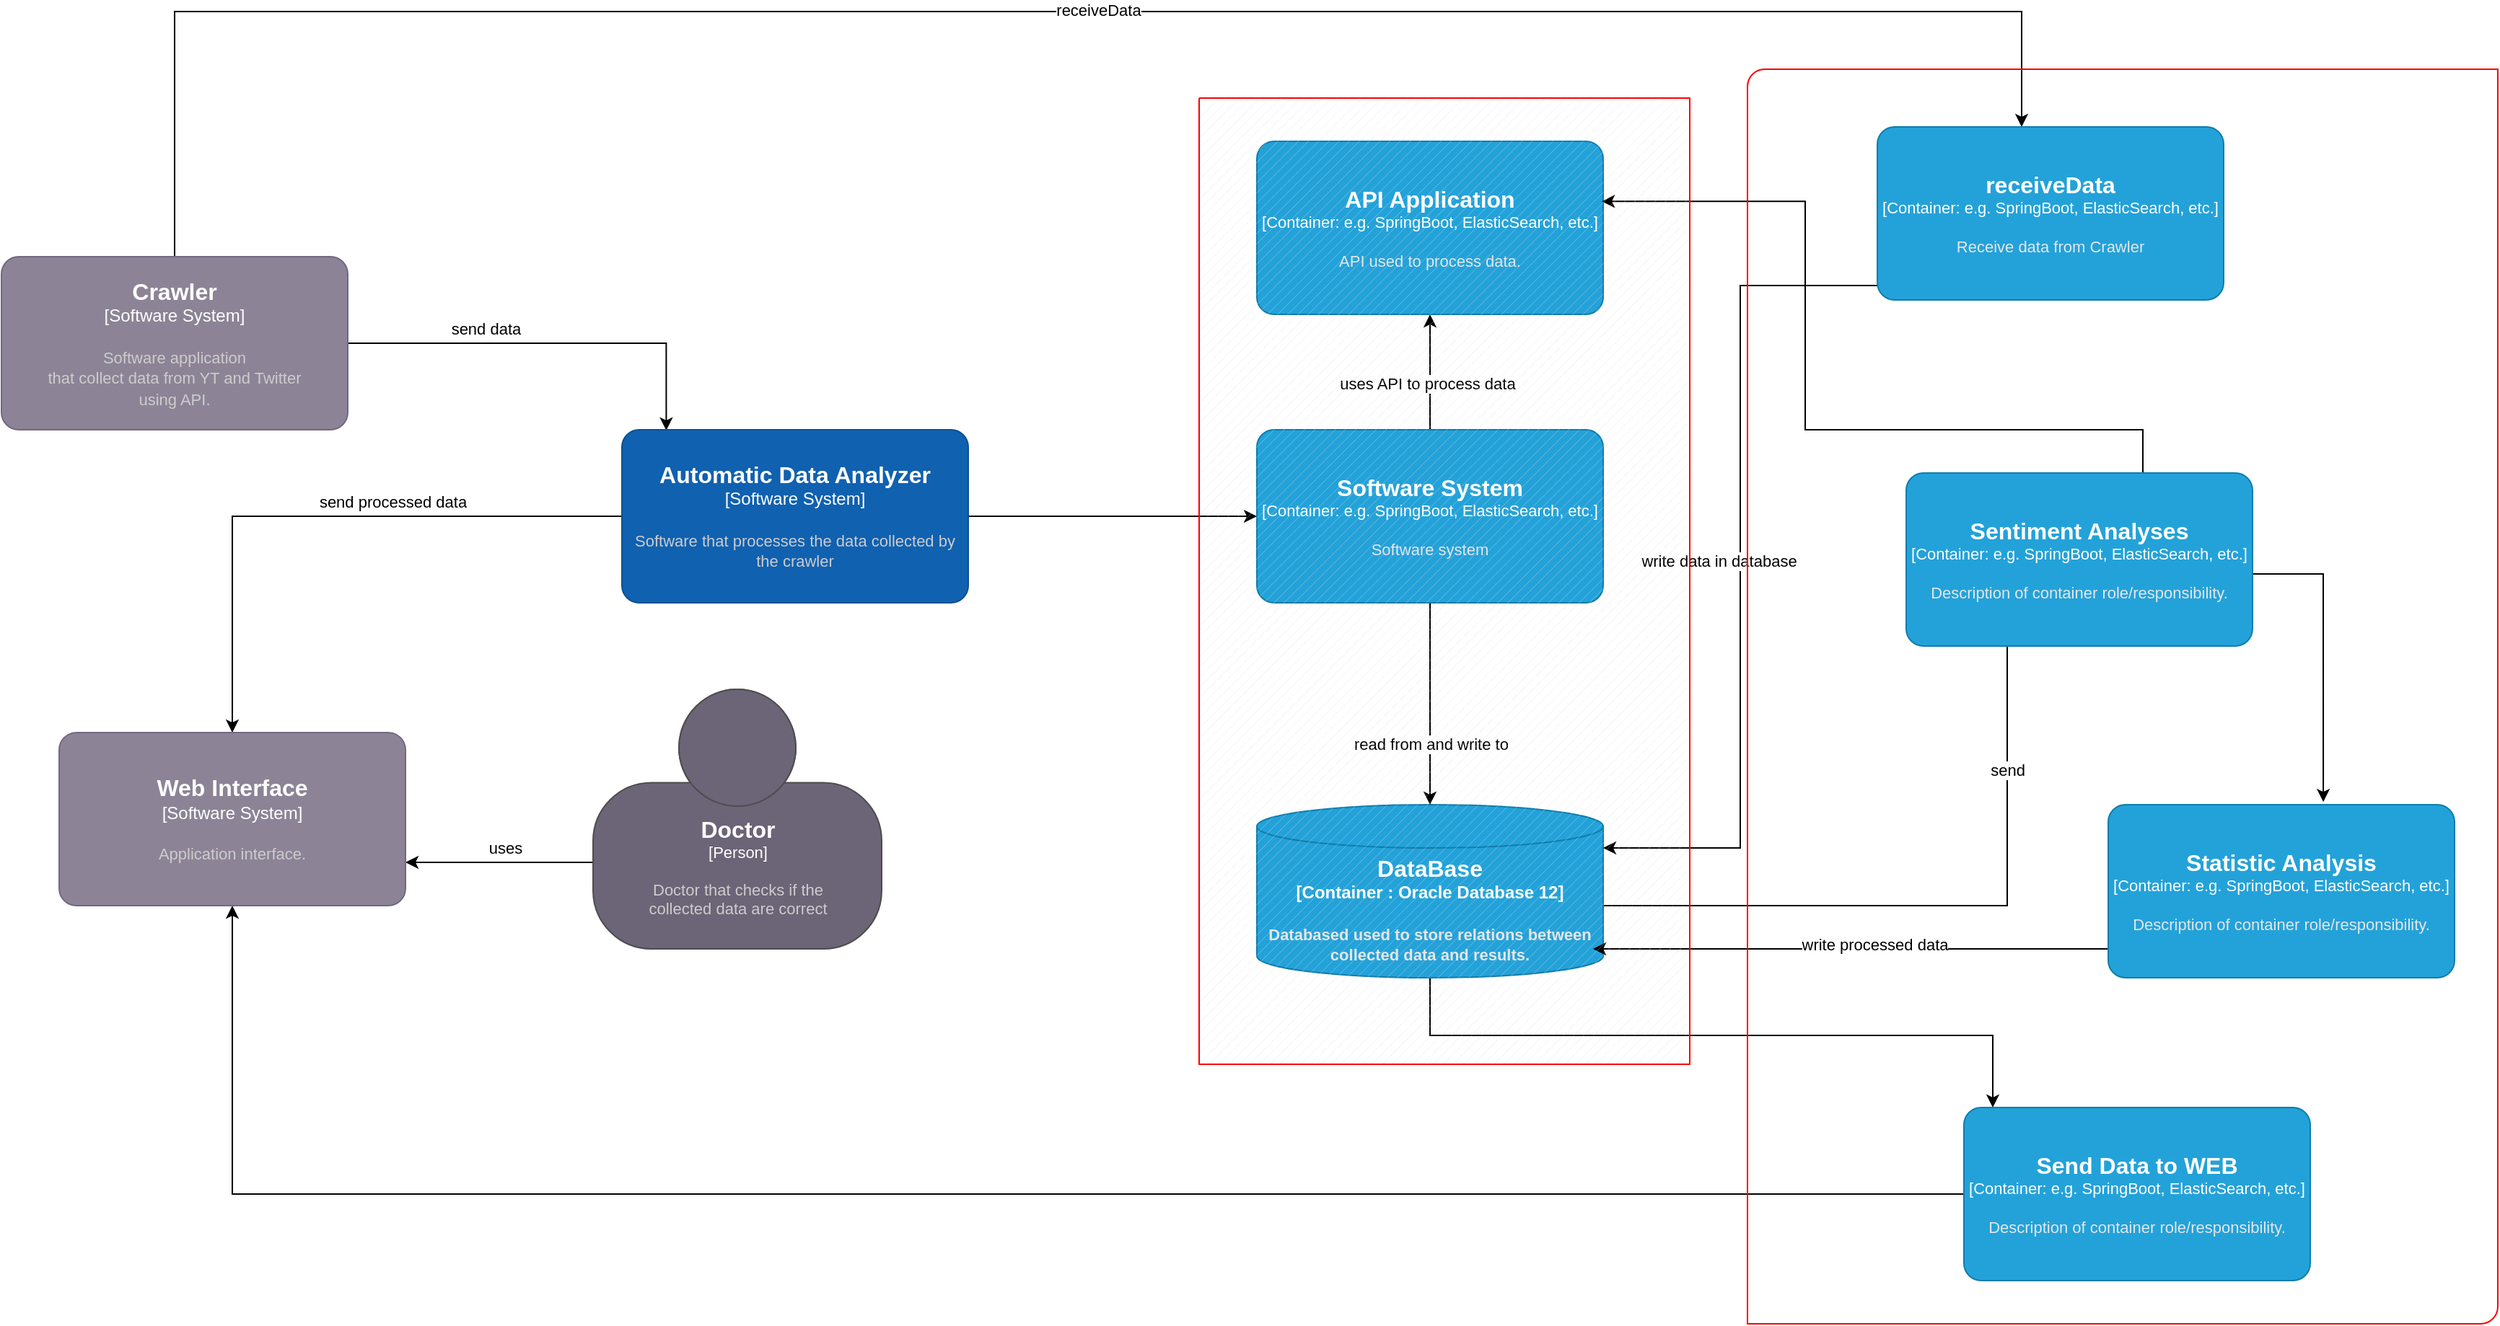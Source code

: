 <mxfile version="17.2.1" type="device"><diagram id="JxWLif4J5LH2u6TFrBIz" name="Page-1"><mxGraphModel dx="2374" dy="2246" grid="0" gridSize="10" guides="1" tooltips="1" connect="1" arrows="1" fold="1" page="1" pageScale="1" pageWidth="827" pageHeight="1169" math="0" shadow="0"><root><mxCell id="0"/><mxCell id="1" parent="0"/><mxCell id="y1i8E93ZeQbKyxepL5tv-8" style="edgeStyle=orthogonalEdgeStyle;rounded=0;orthogonalLoop=1;jettySize=auto;html=1;entryX=0.128;entryY=0.004;entryDx=0;entryDy=0;entryPerimeter=0;" parent="1" source="y1i8E93ZeQbKyxepL5tv-18" target="y1i8E93ZeQbKyxepL5tv-5" edge="1"><mxGeometry relative="1" as="geometry"><Array as="points"><mxPoint x="511" y="-660"/></Array></mxGeometry></mxCell><mxCell id="y1i8E93ZeQbKyxepL5tv-9" value="send data&amp;nbsp;" style="edgeLabel;html=1;align=center;verticalAlign=middle;resizable=0;points=[];" parent="y1i8E93ZeQbKyxepL5tv-8" vertex="1" connectable="0"><mxGeometry x="-0.215" y="-2" relative="1" as="geometry"><mxPoint x="-14" y="-12" as="offset"/></mxGeometry></mxCell><mxCell id="y1i8E93ZeQbKyxepL5tv-10" style="edgeStyle=orthogonalEdgeStyle;rounded=0;orthogonalLoop=1;jettySize=auto;html=1;" parent="1" source="y1i8E93ZeQbKyxepL5tv-5" target="y1i8E93ZeQbKyxepL5tv-17" edge="1"><mxGeometry relative="1" as="geometry"/></mxCell><mxCell id="y1i8E93ZeQbKyxepL5tv-11" value="send processed data" style="edgeLabel;html=1;align=center;verticalAlign=middle;resizable=0;points=[];" parent="y1i8E93ZeQbKyxepL5tv-10" vertex="1" connectable="0"><mxGeometry x="-0.106" relative="1" as="geometry"><mxPoint x="28" y="-10" as="offset"/></mxGeometry></mxCell><mxCell id="a5ZgwEbCqqFxQP70tngt-4" style="edgeStyle=orthogonalEdgeStyle;rounded=0;orthogonalLoop=1;jettySize=auto;html=1;" edge="1" parent="1" source="y1i8E93ZeQbKyxepL5tv-5" target="a5ZgwEbCqqFxQP70tngt-2"><mxGeometry relative="1" as="geometry"/></mxCell><object placeholders="1" c4Name="Automatic Data Analyzer" c4Type="Software System" c4Description="Software that processes the data collected by the crawler" label="&lt;font style=&quot;font-size: 16px&quot;&gt;&lt;b&gt;%c4Name%&lt;/b&gt;&lt;/font&gt;&lt;div&gt;[%c4Type%]&lt;/div&gt;&lt;br&gt;&lt;div&gt;&lt;font style=&quot;font-size: 11px&quot;&gt;&lt;font color=&quot;#cccccc&quot;&gt;%c4Description%&lt;/font&gt;&lt;/div&gt;" id="y1i8E93ZeQbKyxepL5tv-5"><mxCell style="rounded=1;whiteSpace=wrap;html=1;labelBackgroundColor=none;fillColor=#1061B0;fontColor=#ffffff;align=center;arcSize=10;strokeColor=#0D5091;metaEdit=1;resizable=0;points=[[0.25,0,0],[0.5,0,0],[0.75,0,0],[1,0.25,0],[1,0.5,0],[1,0.75,0],[0.75,1,0],[0.5,1,0],[0.25,1,0],[0,0.75,0],[0,0.5,0],[0,0.25,0]];" parent="1" vertex="1"><mxGeometry x="480" y="-600" width="240" height="120" as="geometry"/></mxCell></object><mxCell id="y1i8E93ZeQbKyxepL5tv-15" style="edgeStyle=orthogonalEdgeStyle;rounded=0;orthogonalLoop=1;jettySize=auto;html=1;entryX=1;entryY=0.75;entryDx=0;entryDy=0;entryPerimeter=0;" parent="1" source="y1i8E93ZeQbKyxepL5tv-19" target="y1i8E93ZeQbKyxepL5tv-17" edge="1"><mxGeometry relative="1" as="geometry"><Array as="points"><mxPoint x="480" y="-300"/><mxPoint x="480" y="-300"/></Array></mxGeometry></mxCell><mxCell id="y1i8E93ZeQbKyxepL5tv-16" value="uses&lt;br&gt;" style="edgeLabel;html=1;align=center;verticalAlign=middle;resizable=0;points=[];" parent="y1i8E93ZeQbKyxepL5tv-15" vertex="1" connectable="0"><mxGeometry x="-0.24" y="1" relative="1" as="geometry"><mxPoint x="-12" y="-11" as="offset"/></mxGeometry></mxCell><object placeholders="1" c4Name="Web Interface" c4Type="Software System" c4Description="Application interface." label="&lt;font style=&quot;font-size: 16px&quot;&gt;&lt;b&gt;%c4Name%&lt;/b&gt;&lt;/font&gt;&lt;div&gt;[%c4Type%]&lt;/div&gt;&lt;br&gt;&lt;div&gt;&lt;font style=&quot;font-size: 11px&quot;&gt;&lt;font color=&quot;#cccccc&quot;&gt;%c4Description%&lt;/font&gt;&lt;/div&gt;" id="y1i8E93ZeQbKyxepL5tv-17"><mxCell style="rounded=1;whiteSpace=wrap;html=1;labelBackgroundColor=none;fillColor=#8C8496;fontColor=#ffffff;align=center;arcSize=10;strokeColor=#736782;metaEdit=1;resizable=0;points=[[0.25,0,0],[0.5,0,0],[0.75,0,0],[1,0.25,0],[1,0.5,0],[1,0.75,0],[0.75,1,0],[0.5,1,0],[0.25,1,0],[0,0.75,0],[0,0.5,0],[0,0.25,0]];" parent="1" vertex="1"><mxGeometry x="90" y="-390" width="240" height="120" as="geometry"/></mxCell></object><mxCell id="a5ZgwEbCqqFxQP70tngt-13" style="edgeStyle=orthogonalEdgeStyle;rounded=0;orthogonalLoop=1;jettySize=auto;html=1;" edge="1" parent="1" source="y1i8E93ZeQbKyxepL5tv-18" target="a5ZgwEbCqqFxQP70tngt-9"><mxGeometry relative="1" as="geometry"><mxPoint x="1330" y="-910" as="targetPoint"/><Array as="points"><mxPoint x="170" y="-890"/><mxPoint x="1450" y="-890"/></Array></mxGeometry></mxCell><mxCell id="a5ZgwEbCqqFxQP70tngt-15" value="receiveData" style="edgeLabel;html=1;align=center;verticalAlign=middle;resizable=0;points=[];" vertex="1" connectable="0" parent="a5ZgwEbCqqFxQP70tngt-13"><mxGeometry x="0.132" y="1" relative="1" as="geometry"><mxPoint x="-56" as="offset"/></mxGeometry></mxCell><object placeholders="1" c4Name="Crawler" c4Type="Software System" c4Description="Software application &#10;that collect data from YT and Twitter&#10; using API." label="&lt;font style=&quot;font-size: 16px&quot;&gt;&lt;b&gt;%c4Name%&lt;/b&gt;&lt;/font&gt;&lt;div&gt;[%c4Type%]&lt;/div&gt;&lt;br&gt;&lt;div&gt;&lt;font style=&quot;font-size: 11px&quot;&gt;&lt;font color=&quot;#cccccc&quot;&gt;%c4Description%&lt;/font&gt;&lt;/div&gt;" id="y1i8E93ZeQbKyxepL5tv-18"><mxCell style="rounded=1;whiteSpace=wrap;html=1;labelBackgroundColor=none;fillColor=#8C8496;fontColor=#ffffff;align=center;arcSize=10;strokeColor=#736782;metaEdit=1;resizable=0;points=[[0.25,0,0],[0.5,0,0],[0.75,0,0],[1,0.25,0],[1,0.5,0],[1,0.75,0],[0.75,1,0],[0.5,1,0],[0.25,1,0],[0,0.75,0],[0,0.5,0],[0,0.25,0]];" parent="1" vertex="1"><mxGeometry x="50" y="-720" width="240" height="120" as="geometry"/></mxCell></object><object placeholders="1" c4Name="Doctor" c4Type="Person" c4Description="Doctor that checks if the&#10; collected data are correct&#10;" label="&lt;font style=&quot;font-size: 16px&quot;&gt;&lt;b&gt;%c4Name%&lt;/b&gt;&lt;/font&gt;&lt;div&gt;[%c4Type%]&lt;/div&gt;&lt;br&gt;&lt;div&gt;&lt;font style=&quot;font-size: 11px&quot;&gt;&lt;font color=&quot;#cccccc&quot;&gt;%c4Description%&lt;/font&gt;&lt;/div&gt;" id="y1i8E93ZeQbKyxepL5tv-19"><mxCell style="html=1;fontSize=11;dashed=0;whitespace=wrap;fillColor=#6C6477;strokeColor=#4D4D4D;fontColor=#ffffff;shape=mxgraph.c4.person2;align=center;metaEdit=1;points=[[0.5,0,0],[1,0.5,0],[1,0.75,0],[0.75,1,0],[0.5,1,0],[0.25,1,0],[0,0.75,0],[0,0.5,0]];resizable=0;" parent="1" vertex="1"><mxGeometry x="460" y="-420" width="200" height="180" as="geometry"/></mxCell></object><mxCell id="a5ZgwEbCqqFxQP70tngt-20" style="edgeStyle=orthogonalEdgeStyle;rounded=0;orthogonalLoop=1;jettySize=auto;html=1;entryX=0;entryY=0.75;entryDx=0;entryDy=0;entryPerimeter=0;" edge="1" parent="1" source="a5ZgwEbCqqFxQP70tngt-1" target="a5ZgwEbCqqFxQP70tngt-10"><mxGeometry relative="1" as="geometry"><Array as="points"><mxPoint x="1440" y="-270"/><mxPoint x="1440" y="-480"/></Array></mxGeometry></mxCell><mxCell id="a5ZgwEbCqqFxQP70tngt-21" value="send" style="edgeLabel;html=1;align=center;verticalAlign=middle;resizable=0;points=[];" vertex="1" connectable="0" parent="a5ZgwEbCqqFxQP70tngt-20"><mxGeometry x="0.292" y="2" relative="1" as="geometry"><mxPoint x="2" y="-12" as="offset"/></mxGeometry></mxCell><mxCell id="a5ZgwEbCqqFxQP70tngt-26" style="edgeStyle=orthogonalEdgeStyle;rounded=0;orthogonalLoop=1;jettySize=auto;html=1;" edge="1" parent="1" source="a5ZgwEbCqqFxQP70tngt-1" target="a5ZgwEbCqqFxQP70tngt-11"><mxGeometry relative="1" as="geometry"><Array as="points"><mxPoint x="1040" y="-180"/><mxPoint x="1430" y="-180"/></Array></mxGeometry></mxCell><object placeholders="1" c4Type="DataBase" c4Container="Container " c4Technology="Oracle Database 12" c4Description="Databased used to store relations between collected data and results." label="&lt;font style=&quot;font-size: 16px&quot;&gt;&lt;b&gt;%c4Type%&lt;/font&gt;&lt;div&gt;[%c4Container%:&amp;nbsp;%c4Technology%]&lt;/div&gt;&lt;br&gt;&lt;div&gt;&lt;font style=&quot;font-size: 11px&quot;&gt;&lt;font color=&quot;#E6E6E6&quot;&gt;%c4Description%&lt;/font&gt;&lt;/div&gt;" id="a5ZgwEbCqqFxQP70tngt-1"><mxCell style="shape=cylinder3;size=15;whiteSpace=wrap;html=1;boundedLbl=1;rounded=0;labelBackgroundColor=none;fillColor=#23A2D9;fontSize=12;fontColor=#ffffff;align=center;strokeColor=#0E7DAD;metaEdit=1;points=[[0.5,0,0],[1,0.25,0],[1,0.5,0],[1,0.75,0],[0.5,1,0],[0,0.75,0],[0,0.5,0],[0,0.25,0]];resizable=0;" vertex="1" parent="1"><mxGeometry x="920" y="-340" width="240" height="120" as="geometry"/></mxCell></object><mxCell id="a5ZgwEbCqqFxQP70tngt-5" style="edgeStyle=orthogonalEdgeStyle;rounded=0;orthogonalLoop=1;jettySize=auto;html=1;" edge="1" parent="1" source="a5ZgwEbCqqFxQP70tngt-2" target="a5ZgwEbCqqFxQP70tngt-1"><mxGeometry relative="1" as="geometry"/></mxCell><mxCell id="a5ZgwEbCqqFxQP70tngt-6" value="read from and write to&amp;nbsp;" style="edgeLabel;html=1;align=center;verticalAlign=middle;resizable=0;points=[];" vertex="1" connectable="0" parent="a5ZgwEbCqqFxQP70tngt-5"><mxGeometry x="0.289" y="1" relative="1" as="geometry"><mxPoint x="1" y="8" as="offset"/></mxGeometry></mxCell><mxCell id="a5ZgwEbCqqFxQP70tngt-7" style="edgeStyle=orthogonalEdgeStyle;rounded=0;orthogonalLoop=1;jettySize=auto;html=1;" edge="1" parent="1" source="a5ZgwEbCqqFxQP70tngt-2" target="a5ZgwEbCqqFxQP70tngt-3"><mxGeometry relative="1" as="geometry"/></mxCell><mxCell id="a5ZgwEbCqqFxQP70tngt-8" value="uses API to process data" style="edgeLabel;html=1;align=center;verticalAlign=middle;resizable=0;points=[];" vertex="1" connectable="0" parent="a5ZgwEbCqqFxQP70tngt-7"><mxGeometry x="-0.2" y="2" relative="1" as="geometry"><mxPoint as="offset"/></mxGeometry></mxCell><object placeholders="1" c4Name="Software System" c4Type="Container" c4Technology="e.g. SpringBoot, ElasticSearch, etc." c4Description="Software system" label="&lt;font style=&quot;font-size: 16px&quot;&gt;&lt;b&gt;%c4Name%&lt;/b&gt;&lt;/font&gt;&lt;div&gt;[%c4Type%: %c4Technology%]&lt;/div&gt;&lt;br&gt;&lt;div&gt;&lt;font style=&quot;font-size: 11px&quot;&gt;&lt;font color=&quot;#E6E6E6&quot;&gt;%c4Description%&lt;/font&gt;&lt;/div&gt;" id="a5ZgwEbCqqFxQP70tngt-2"><mxCell style="rounded=1;whiteSpace=wrap;html=1;fontSize=11;labelBackgroundColor=none;fillColor=#23A2D9;fontColor=#ffffff;align=center;arcSize=10;strokeColor=#0E7DAD;metaEdit=1;resizable=0;points=[[0.25,0,0],[0.5,0,0],[0.75,0,0],[1,0.25,0],[1,0.5,0],[1,0.75,0],[0.75,1,0],[0.5,1,0],[0.25,1,0],[0,0.75,0],[0,0.5,0],[0,0.25,0]];" vertex="1" parent="1"><mxGeometry x="920" y="-600" width="240" height="120" as="geometry"/></mxCell></object><object placeholders="1" c4Name="API Application" c4Type="Container" c4Technology="e.g. SpringBoot, ElasticSearch, etc." c4Description="API used to process data." label="&lt;font style=&quot;font-size: 16px&quot;&gt;&lt;b&gt;%c4Name%&lt;/b&gt;&lt;/font&gt;&lt;div&gt;[%c4Type%: %c4Technology%]&lt;/div&gt;&lt;br&gt;&lt;div&gt;&lt;font style=&quot;font-size: 11px&quot;&gt;&lt;font color=&quot;#E6E6E6&quot;&gt;%c4Description%&lt;/font&gt;&lt;/div&gt;" id="a5ZgwEbCqqFxQP70tngt-3"><mxCell style="rounded=1;whiteSpace=wrap;html=1;fontSize=11;labelBackgroundColor=none;fillColor=#23A2D9;fontColor=#ffffff;align=center;arcSize=10;strokeColor=#0E7DAD;metaEdit=1;resizable=0;points=[[0.25,0,0],[0.5,0,0],[0.75,0,0],[1,0.25,0],[1,0.5,0],[1,0.75,0],[0.75,1,0],[0.5,1,0],[0.25,1,0],[0,0.75,0],[0,0.5,0],[0,0.25,0]];" vertex="1" parent="1"><mxGeometry x="920" y="-800" width="240" height="120" as="geometry"/></mxCell></object><mxCell id="a5ZgwEbCqqFxQP70tngt-17" style="edgeStyle=orthogonalEdgeStyle;rounded=0;orthogonalLoop=1;jettySize=auto;html=1;" edge="1" parent="1" source="a5ZgwEbCqqFxQP70tngt-9"><mxGeometry relative="1" as="geometry"><mxPoint x="1160" y="-310" as="targetPoint"/><Array as="points"><mxPoint x="1255" y="-700"/><mxPoint x="1255" y="-310"/><mxPoint x="1160" y="-310"/></Array></mxGeometry></mxCell><mxCell id="a5ZgwEbCqqFxQP70tngt-18" value="write data in database" style="edgeLabel;html=1;align=center;verticalAlign=middle;resizable=0;points=[];" vertex="1" connectable="0" parent="a5ZgwEbCqqFxQP70tngt-17"><mxGeometry x="-0.122" y="-2" relative="1" as="geometry"><mxPoint x="-13" y="31" as="offset"/></mxGeometry></mxCell><object placeholders="1" c4Name="receiveData " c4Type="Container" c4Technology="e.g. SpringBoot, ElasticSearch, etc." c4Description="Receive data from Crawler" label="&lt;font style=&quot;font-size: 16px&quot;&gt;&lt;b&gt;%c4Name%&lt;/b&gt;&lt;/font&gt;&lt;div&gt;[%c4Type%: %c4Technology%]&lt;/div&gt;&lt;br&gt;&lt;div&gt;&lt;font style=&quot;font-size: 11px&quot;&gt;&lt;font color=&quot;#E6E6E6&quot;&gt;%c4Description%&lt;/font&gt;&lt;/div&gt;" id="a5ZgwEbCqqFxQP70tngt-9"><mxCell style="rounded=1;whiteSpace=wrap;html=1;fontSize=11;labelBackgroundColor=none;fillColor=#23A2D9;fontColor=#ffffff;align=center;arcSize=10;strokeColor=#0E7DAD;metaEdit=1;resizable=0;points=[[0.25,0,0],[0.5,0,0],[0.75,0,0],[1,0.25,0],[1,0.5,0],[1,0.75,0],[0.75,1,0],[0.5,1,0],[0.25,1,0],[0,0.75,0],[0,0.5,0],[0,0.25,0]];" vertex="1" parent="1"><mxGeometry x="1350" y="-810" width="240" height="120" as="geometry"/></mxCell></object><mxCell id="a5ZgwEbCqqFxQP70tngt-22" style="edgeStyle=orthogonalEdgeStyle;rounded=0;orthogonalLoop=1;jettySize=auto;html=1;entryX=0.996;entryY=0.347;entryDx=0;entryDy=0;entryPerimeter=0;" edge="1" parent="1" source="a5ZgwEbCqqFxQP70tngt-10" target="a5ZgwEbCqqFxQP70tngt-3"><mxGeometry relative="1" as="geometry"><Array as="points"><mxPoint x="1534" y="-600"/><mxPoint x="1300" y="-600"/><mxPoint x="1300" y="-758"/></Array></mxGeometry></mxCell><mxCell id="a5ZgwEbCqqFxQP70tngt-23" style="edgeStyle=orthogonalEdgeStyle;rounded=0;orthogonalLoop=1;jettySize=auto;html=1;entryX=0.621;entryY=-0.016;entryDx=0;entryDy=0;entryPerimeter=0;" edge="1" parent="1" source="a5ZgwEbCqqFxQP70tngt-10" target="a5ZgwEbCqqFxQP70tngt-12"><mxGeometry relative="1" as="geometry"><Array as="points"><mxPoint x="1659" y="-500"/></Array></mxGeometry></mxCell><object placeholders="1" c4Name="Sentiment Analyses" c4Type="Container" c4Technology="e.g. SpringBoot, ElasticSearch, etc." c4Description="Description of container role/responsibility." label="&lt;font style=&quot;font-size: 16px&quot;&gt;&lt;b&gt;%c4Name%&lt;/b&gt;&lt;/font&gt;&lt;div&gt;[%c4Type%: %c4Technology%]&lt;/div&gt;&lt;br&gt;&lt;div&gt;&lt;font style=&quot;font-size: 11px&quot;&gt;&lt;font color=&quot;#E6E6E6&quot;&gt;%c4Description%&lt;/font&gt;&lt;/div&gt;" id="a5ZgwEbCqqFxQP70tngt-10"><mxCell style="rounded=1;whiteSpace=wrap;html=1;fontSize=11;labelBackgroundColor=none;fillColor=#23A2D9;fontColor=#ffffff;align=center;arcSize=10;strokeColor=#0E7DAD;metaEdit=1;resizable=0;points=[[0.25,0,0],[0.5,0,0],[0.75,0,0],[1,0.25,0],[1,0.5,0],[1,0.75,0],[0.75,1,0],[0.5,1,0],[0.25,1,0],[0,0.75,0],[0,0.5,0],[0,0.25,0]];" vertex="1" parent="1"><mxGeometry x="1370" y="-570" width="240" height="120" as="geometry"/></mxCell></object><mxCell id="a5ZgwEbCqqFxQP70tngt-27" style="edgeStyle=orthogonalEdgeStyle;rounded=0;orthogonalLoop=1;jettySize=auto;html=1;entryX=0.5;entryY=1;entryDx=0;entryDy=0;entryPerimeter=0;" edge="1" parent="1" source="a5ZgwEbCqqFxQP70tngt-11" target="y1i8E93ZeQbKyxepL5tv-17"><mxGeometry relative="1" as="geometry"/></mxCell><object placeholders="1" c4Name="Send Data to WEB" c4Type="Container" c4Technology="e.g. SpringBoot, ElasticSearch, etc." c4Description="Description of container role/responsibility." label="&lt;font style=&quot;font-size: 16px&quot;&gt;&lt;b&gt;%c4Name%&lt;/b&gt;&lt;/font&gt;&lt;div&gt;[%c4Type%: %c4Technology%]&lt;/div&gt;&lt;br&gt;&lt;div&gt;&lt;font style=&quot;font-size: 11px&quot;&gt;&lt;font color=&quot;#E6E6E6&quot;&gt;%c4Description%&lt;/font&gt;&lt;/div&gt;" id="a5ZgwEbCqqFxQP70tngt-11"><mxCell style="rounded=1;whiteSpace=wrap;html=1;fontSize=11;labelBackgroundColor=none;fillColor=#23A2D9;fontColor=#ffffff;align=center;arcSize=10;strokeColor=#0E7DAD;metaEdit=1;resizable=0;points=[[0.25,0,0],[0.5,0,0],[0.75,0,0],[1,0.25,0],[1,0.5,0],[1,0.75,0],[0.75,1,0],[0.5,1,0],[0.25,1,0],[0,0.75,0],[0,0.5,0],[0,0.25,0]];" vertex="1" parent="1"><mxGeometry x="1410" y="-130" width="240" height="120" as="geometry"/></mxCell></object><mxCell id="a5ZgwEbCqqFxQP70tngt-24" style="edgeStyle=orthogonalEdgeStyle;rounded=0;orthogonalLoop=1;jettySize=auto;html=1;" edge="1" parent="1" source="a5ZgwEbCqqFxQP70tngt-12"><mxGeometry relative="1" as="geometry"><mxPoint x="1153" y="-240" as="targetPoint"/><Array as="points"><mxPoint x="1153" y="-240"/></Array></mxGeometry></mxCell><mxCell id="a5ZgwEbCqqFxQP70tngt-25" value="write processed data" style="edgeLabel;html=1;align=center;verticalAlign=middle;resizable=0;points=[];" vertex="1" connectable="0" parent="a5ZgwEbCqqFxQP70tngt-24"><mxGeometry x="-0.089" y="-3" relative="1" as="geometry"><mxPoint as="offset"/></mxGeometry></mxCell><object placeholders="1" c4Name="Statistic Analysis" c4Type="Container" c4Technology="e.g. SpringBoot, ElasticSearch, etc." c4Description="Description of container role/responsibility." label="&lt;font style=&quot;font-size: 16px&quot;&gt;&lt;b&gt;%c4Name%&lt;/b&gt;&lt;/font&gt;&lt;div&gt;[%c4Type%: %c4Technology%]&lt;/div&gt;&lt;br&gt;&lt;div&gt;&lt;font style=&quot;font-size: 11px&quot;&gt;&lt;font color=&quot;#E6E6E6&quot;&gt;%c4Description%&lt;/font&gt;&lt;/div&gt;" id="a5ZgwEbCqqFxQP70tngt-12"><mxCell style="rounded=1;whiteSpace=wrap;html=1;fontSize=11;labelBackgroundColor=none;fillColor=#23A2D9;fontColor=#ffffff;align=center;arcSize=10;strokeColor=#0E7DAD;metaEdit=1;resizable=0;points=[[0.25,0,0],[0.5,0,0],[0.75,0,0],[1,0.25,0],[1,0.5,0],[1,0.75,0],[0.75,1,0],[0.5,1,0],[0.25,1,0],[0,0.75,0],[0,0.5,0],[0,0.25,0]];" vertex="1" parent="1"><mxGeometry x="1510" y="-340" width="240" height="120" as="geometry"/></mxCell></object><mxCell id="a5ZgwEbCqqFxQP70tngt-29" value="" style="verticalLabelPosition=bottom;verticalAlign=top;html=1;shape=mxgraph.basic.patternFillRect;fillStyle=diag;step=5;fillStrokeWidth=0.2;fillStrokeColor=#dddddd;fillColor=none;strokeColor=#FF0000;" vertex="1" parent="1"><mxGeometry x="880" y="-830" width="340" height="670" as="geometry"/></mxCell><mxCell id="a5ZgwEbCqqFxQP70tngt-30" value="" style="verticalLabelPosition=bottom;verticalAlign=top;html=1;shape=mxgraph.basic.diag_round_rect;dx=6;strokeColor=#FF0000;fillColor=none;" vertex="1" parent="1"><mxGeometry x="1260" y="-850" width="520" height="870" as="geometry"/></mxCell></root></mxGraphModel></diagram></mxfile>